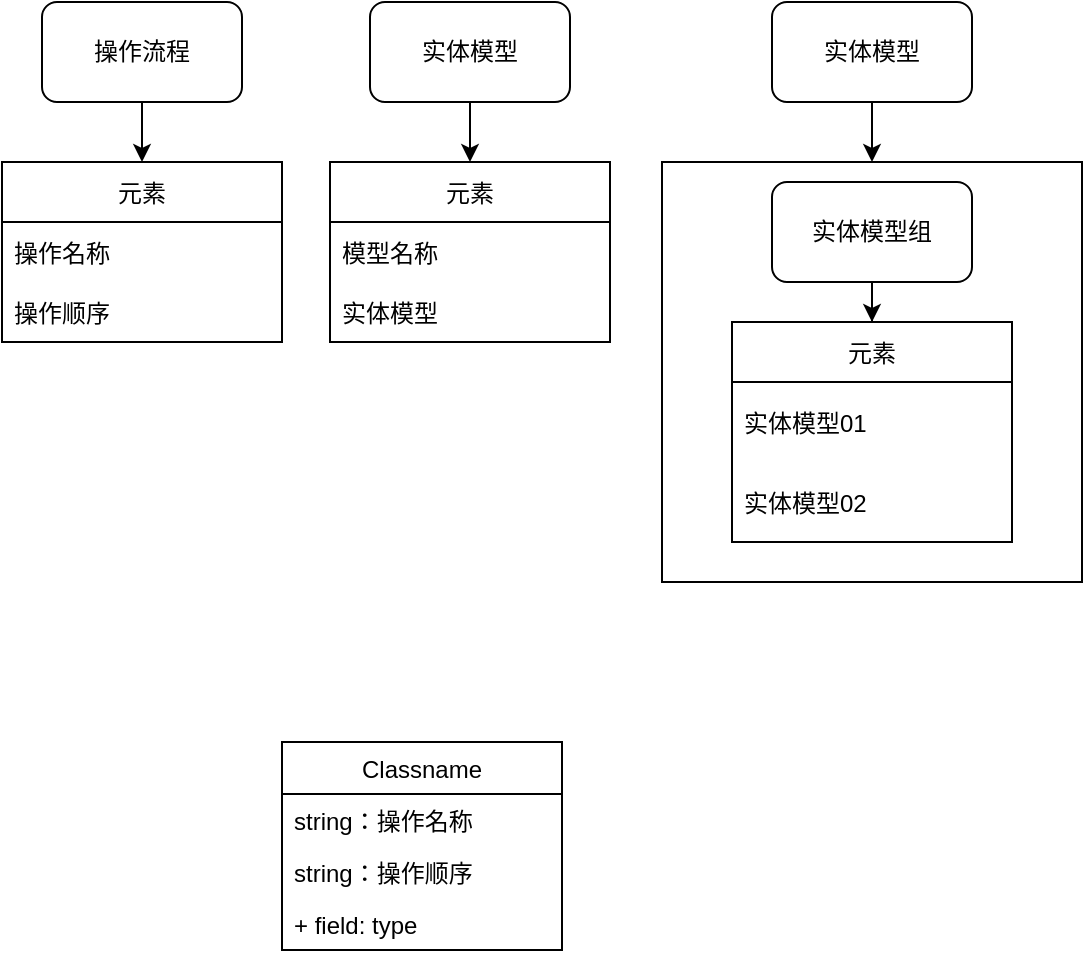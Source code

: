 <mxfile version="20.2.8" type="github">
  <diagram id="cOpHWH9Mn6Km4bEP1Nwy" name="第 1 页">
    <mxGraphModel dx="1422" dy="794" grid="1" gridSize="10" guides="1" tooltips="1" connect="1" arrows="1" fold="1" page="1" pageScale="1" pageWidth="827" pageHeight="1169" math="0" shadow="0">
      <root>
        <mxCell id="0" />
        <mxCell id="1" parent="0" />
        <mxCell id="beh4pt77fmSrPcNmpQ1O-11" style="edgeStyle=orthogonalEdgeStyle;rounded=0;orthogonalLoop=1;jettySize=auto;html=1;entryX=0.5;entryY=0;entryDx=0;entryDy=0;" edge="1" parent="1" source="beh4pt77fmSrPcNmpQ1O-1" target="beh4pt77fmSrPcNmpQ1O-6">
          <mxGeometry relative="1" as="geometry" />
        </mxCell>
        <mxCell id="beh4pt77fmSrPcNmpQ1O-1" value="操作流程&lt;br&gt;" style="rounded=1;whiteSpace=wrap;html=1;" vertex="1" parent="1">
          <mxGeometry x="130" y="190" width="100" height="50" as="geometry" />
        </mxCell>
        <mxCell id="beh4pt77fmSrPcNmpQ1O-6" value="元素" style="swimlane;fontStyle=0;childLayout=stackLayout;horizontal=1;startSize=30;horizontalStack=0;resizeParent=1;resizeParentMax=0;resizeLast=0;collapsible=1;marginBottom=0;" vertex="1" parent="1">
          <mxGeometry x="110" y="270" width="140" height="90" as="geometry" />
        </mxCell>
        <mxCell id="beh4pt77fmSrPcNmpQ1O-7" value="操作名称" style="text;strokeColor=none;fillColor=none;align=left;verticalAlign=middle;spacingLeft=4;spacingRight=4;overflow=hidden;points=[[0,0.5],[1,0.5]];portConstraint=eastwest;rotatable=0;" vertex="1" parent="beh4pt77fmSrPcNmpQ1O-6">
          <mxGeometry y="30" width="140" height="30" as="geometry" />
        </mxCell>
        <mxCell id="beh4pt77fmSrPcNmpQ1O-8" value="操作顺序" style="text;strokeColor=none;fillColor=none;align=left;verticalAlign=middle;spacingLeft=4;spacingRight=4;overflow=hidden;points=[[0,0.5],[1,0.5]];portConstraint=eastwest;rotatable=0;" vertex="1" parent="beh4pt77fmSrPcNmpQ1O-6">
          <mxGeometry y="60" width="140" height="30" as="geometry" />
        </mxCell>
        <mxCell id="beh4pt77fmSrPcNmpQ1O-12" style="edgeStyle=orthogonalEdgeStyle;rounded=0;orthogonalLoop=1;jettySize=auto;html=1;entryX=0.5;entryY=0;entryDx=0;entryDy=0;" edge="1" parent="1" source="beh4pt77fmSrPcNmpQ1O-13" target="beh4pt77fmSrPcNmpQ1O-14">
          <mxGeometry relative="1" as="geometry" />
        </mxCell>
        <mxCell id="beh4pt77fmSrPcNmpQ1O-13" value="&lt;font&gt;实体模型&lt;/font&gt;" style="rounded=1;whiteSpace=wrap;html=1;" vertex="1" parent="1">
          <mxGeometry x="294" y="190" width="100" height="50" as="geometry" />
        </mxCell>
        <mxCell id="beh4pt77fmSrPcNmpQ1O-22" value="" style="whiteSpace=wrap;html=1;aspect=fixed;" vertex="1" parent="1">
          <mxGeometry x="440" y="270" width="210" height="210" as="geometry" />
        </mxCell>
        <mxCell id="beh4pt77fmSrPcNmpQ1O-14" value="元素" style="swimlane;fontStyle=0;childLayout=stackLayout;horizontal=1;startSize=30;horizontalStack=0;resizeParent=1;resizeParentMax=0;resizeLast=0;collapsible=1;marginBottom=0;" vertex="1" parent="1">
          <mxGeometry x="274" y="270" width="140" height="90" as="geometry">
            <mxRectangle x="274" y="270" width="60" height="30" as="alternateBounds" />
          </mxGeometry>
        </mxCell>
        <mxCell id="beh4pt77fmSrPcNmpQ1O-15" value="模型名称" style="text;strokeColor=none;fillColor=none;align=left;verticalAlign=middle;spacingLeft=4;spacingRight=4;overflow=hidden;points=[[0,0.5],[1,0.5]];portConstraint=eastwest;rotatable=0;" vertex="1" parent="beh4pt77fmSrPcNmpQ1O-14">
          <mxGeometry y="30" width="140" height="30" as="geometry" />
        </mxCell>
        <mxCell id="beh4pt77fmSrPcNmpQ1O-16" value="实体模型" style="text;strokeColor=none;fillColor=none;align=left;verticalAlign=middle;spacingLeft=4;spacingRight=4;overflow=hidden;points=[[0,0.5],[1,0.5]];portConstraint=eastwest;rotatable=0;" vertex="1" parent="beh4pt77fmSrPcNmpQ1O-14">
          <mxGeometry y="60" width="140" height="30" as="geometry" />
        </mxCell>
        <mxCell id="beh4pt77fmSrPcNmpQ1O-17" style="edgeStyle=orthogonalEdgeStyle;rounded=0;orthogonalLoop=1;jettySize=auto;html=1;entryX=0.5;entryY=0;entryDx=0;entryDy=0;" edge="1" parent="1" source="beh4pt77fmSrPcNmpQ1O-18" target="beh4pt77fmSrPcNmpQ1O-19">
          <mxGeometry relative="1" as="geometry" />
        </mxCell>
        <mxCell id="beh4pt77fmSrPcNmpQ1O-18" value="&lt;font&gt;实体模型组&lt;/font&gt;" style="rounded=1;whiteSpace=wrap;html=1;" vertex="1" parent="1">
          <mxGeometry x="495" y="280" width="100" height="50" as="geometry" />
        </mxCell>
        <mxCell id="beh4pt77fmSrPcNmpQ1O-19" value="元素" style="swimlane;fontStyle=0;childLayout=stackLayout;horizontal=1;startSize=30;horizontalStack=0;resizeParent=1;resizeParentMax=0;resizeLast=0;collapsible=1;marginBottom=0;" vertex="1" parent="1">
          <mxGeometry x="475" y="350" width="140" height="110" as="geometry">
            <mxRectangle x="475" y="340" width="60" height="30" as="alternateBounds" />
          </mxGeometry>
        </mxCell>
        <object label="实体模型01" id="beh4pt77fmSrPcNmpQ1O-27">
          <mxCell style="text;strokeColor=none;fillColor=none;align=left;verticalAlign=middle;spacingLeft=4;spacingRight=4;overflow=hidden;points=[[0,0.5],[1,0.5]];portConstraint=eastwest;rotatable=0;container=0;" vertex="1" parent="beh4pt77fmSrPcNmpQ1O-19">
            <mxGeometry y="30" width="140" height="40" as="geometry" />
          </mxCell>
        </object>
        <object label="实体模型02" id="beh4pt77fmSrPcNmpQ1O-21">
          <mxCell style="text;strokeColor=none;fillColor=none;align=left;verticalAlign=middle;spacingLeft=4;spacingRight=4;overflow=hidden;points=[[0,0.5],[1,0.5]];portConstraint=eastwest;rotatable=0;container=0;" vertex="1" parent="beh4pt77fmSrPcNmpQ1O-19">
            <mxGeometry y="70" width="140" height="40" as="geometry" />
          </mxCell>
        </object>
        <mxCell id="beh4pt77fmSrPcNmpQ1O-29" style="edgeStyle=orthogonalEdgeStyle;rounded=0;orthogonalLoop=1;jettySize=auto;html=1;exitX=0.5;exitY=1;exitDx=0;exitDy=0;entryX=0.5;entryY=0;entryDx=0;entryDy=0;" edge="1" parent="1" source="beh4pt77fmSrPcNmpQ1O-23" target="beh4pt77fmSrPcNmpQ1O-22">
          <mxGeometry relative="1" as="geometry" />
        </mxCell>
        <mxCell id="beh4pt77fmSrPcNmpQ1O-23" value="&lt;font&gt;实体模型&lt;/font&gt;" style="rounded=1;whiteSpace=wrap;html=1;" vertex="1" parent="1">
          <mxGeometry x="495" y="190" width="100" height="50" as="geometry" />
        </mxCell>
        <mxCell id="beh4pt77fmSrPcNmpQ1O-38" value="Classname" style="swimlane;fontStyle=0;childLayout=stackLayout;horizontal=1;startSize=26;fillColor=none;horizontalStack=0;resizeParent=1;resizeParentMax=0;resizeLast=0;collapsible=1;marginBottom=0;" vertex="1" parent="1">
          <mxGeometry x="250" y="560" width="140" height="104" as="geometry" />
        </mxCell>
        <mxCell id="beh4pt77fmSrPcNmpQ1O-39" value="string：操作名称" style="text;strokeColor=none;fillColor=none;align=left;verticalAlign=top;spacingLeft=4;spacingRight=4;overflow=hidden;rotatable=0;points=[[0,0.5],[1,0.5]];portConstraint=eastwest;" vertex="1" parent="beh4pt77fmSrPcNmpQ1O-38">
          <mxGeometry y="26" width="140" height="26" as="geometry" />
        </mxCell>
        <mxCell id="beh4pt77fmSrPcNmpQ1O-40" value="string：操作顺序" style="text;strokeColor=none;fillColor=none;align=left;verticalAlign=top;spacingLeft=4;spacingRight=4;overflow=hidden;rotatable=0;points=[[0,0.5],[1,0.5]];portConstraint=eastwest;" vertex="1" parent="beh4pt77fmSrPcNmpQ1O-38">
          <mxGeometry y="52" width="140" height="26" as="geometry" />
        </mxCell>
        <mxCell id="beh4pt77fmSrPcNmpQ1O-41" value="+ field: type" style="text;strokeColor=none;fillColor=none;align=left;verticalAlign=top;spacingLeft=4;spacingRight=4;overflow=hidden;rotatable=0;points=[[0,0.5],[1,0.5]];portConstraint=eastwest;" vertex="1" parent="beh4pt77fmSrPcNmpQ1O-38">
          <mxGeometry y="78" width="140" height="26" as="geometry" />
        </mxCell>
      </root>
    </mxGraphModel>
  </diagram>
</mxfile>
